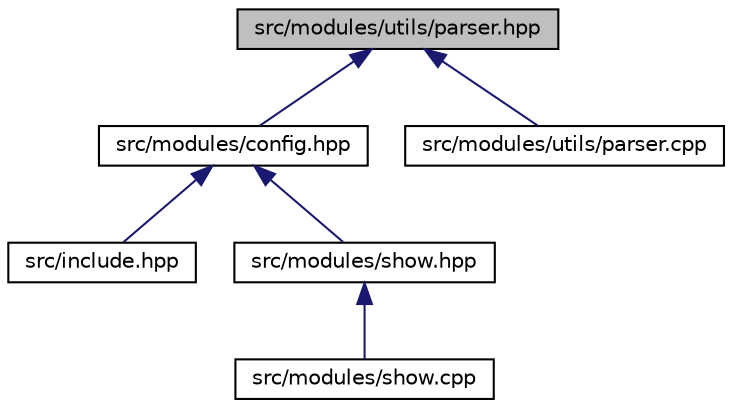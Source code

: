 digraph "src/modules/utils/parser.hpp"
{
 // LATEX_PDF_SIZE
  edge [fontname="Helvetica",fontsize="10",labelfontname="Helvetica",labelfontsize="10"];
  node [fontname="Helvetica",fontsize="10",shape=record];
  Node1 [label="src/modules/utils/parser.hpp",height=0.2,width=0.4,color="black", fillcolor="grey75", style="filled", fontcolor="black",tooltip="解析命令行参数"];
  Node1 -> Node2 [dir="back",color="midnightblue",fontsize="10",style="solid",fontname="Helvetica"];
  Node2 [label="src/modules/config.hpp",height=0.2,width=0.4,color="black", fillcolor="white", style="filled",URL="$config_8hpp.html",tooltip="配置文件，头文件汇总"];
  Node2 -> Node3 [dir="back",color="midnightblue",fontsize="10",style="solid",fontname="Helvetica"];
  Node3 [label="src/include.hpp",height=0.2,width=0.4,color="black", fillcolor="white", style="filled",URL="$include_8hpp.html",tooltip="easyVim动态库头文件"];
  Node2 -> Node4 [dir="back",color="midnightblue",fontsize="10",style="solid",fontname="Helvetica"];
  Node4 [label="src/modules/show.hpp",height=0.2,width=0.4,color="black", fillcolor="white", style="filled",URL="$show_8hpp.html",tooltip="easyVim显示模块头文件"];
  Node4 -> Node5 [dir="back",color="midnightblue",fontsize="10",style="solid",fontname="Helvetica"];
  Node5 [label="src/modules/show.cpp",height=0.2,width=0.4,color="black", fillcolor="white", style="filled",URL="$show_8cpp.html",tooltip="easyVim显示模块实现文件"];
  Node1 -> Node6 [dir="back",color="midnightblue",fontsize="10",style="solid",fontname="Helvetica"];
  Node6 [label="src/modules/utils/parser.cpp",height=0.2,width=0.4,color="black", fillcolor="white", style="filled",URL="$parser_8cpp.html",tooltip="解析命令行参数"];
}
